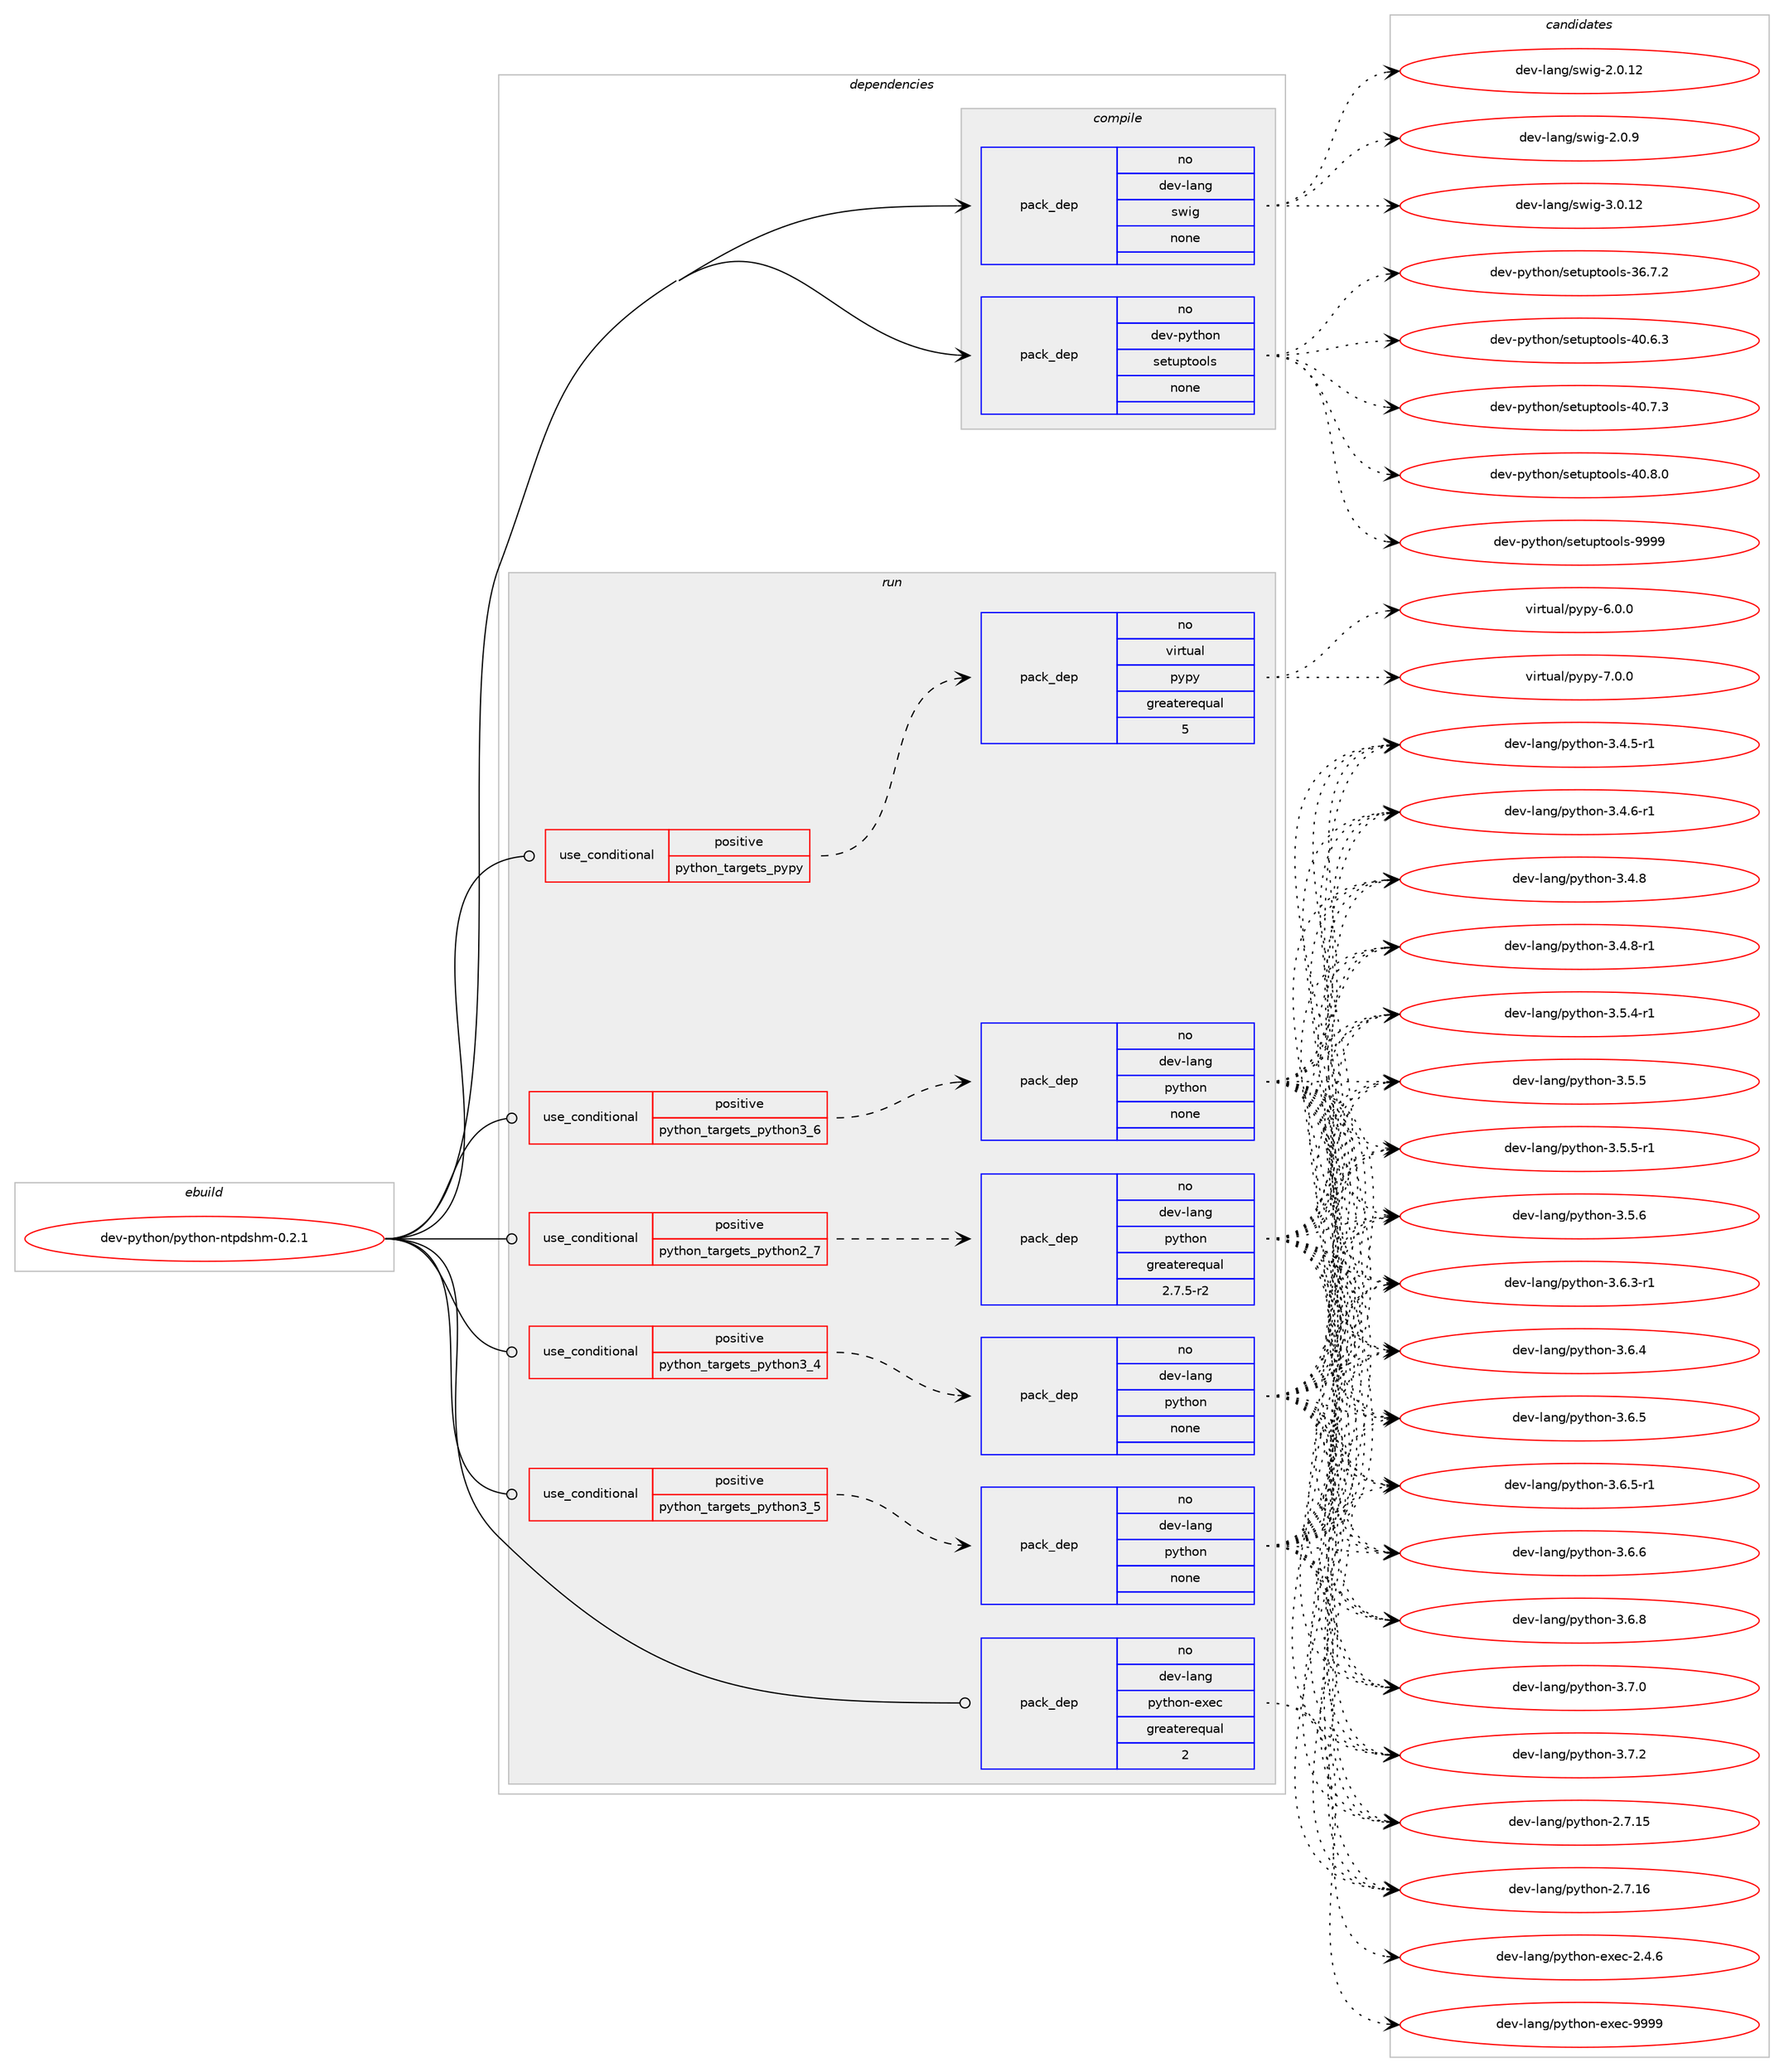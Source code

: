 digraph prolog {

# *************
# Graph options
# *************

newrank=true;
concentrate=true;
compound=true;
graph [rankdir=LR,fontname=Helvetica,fontsize=10,ranksep=1.5];#, ranksep=2.5, nodesep=0.2];
edge  [arrowhead=vee];
node  [fontname=Helvetica,fontsize=10];

# **********
# The ebuild
# **********

subgraph cluster_leftcol {
color=gray;
rank=same;
label=<<i>ebuild</i>>;
id [label="dev-python/python-ntpdshm-0.2.1", color=red, width=4, href="../dev-python/python-ntpdshm-0.2.1.svg"];
}

# ****************
# The dependencies
# ****************

subgraph cluster_midcol {
color=gray;
label=<<i>dependencies</i>>;
subgraph cluster_compile {
fillcolor="#eeeeee";
style=filled;
label=<<i>compile</i>>;
subgraph pack1029936 {
dependency1436223 [label=<<TABLE BORDER="0" CELLBORDER="1" CELLSPACING="0" CELLPADDING="4" WIDTH="220"><TR><TD ROWSPAN="6" CELLPADDING="30">pack_dep</TD></TR><TR><TD WIDTH="110">no</TD></TR><TR><TD>dev-lang</TD></TR><TR><TD>swig</TD></TR><TR><TD>none</TD></TR><TR><TD></TD></TR></TABLE>>, shape=none, color=blue];
}
id:e -> dependency1436223:w [weight=20,style="solid",arrowhead="vee"];
subgraph pack1029937 {
dependency1436224 [label=<<TABLE BORDER="0" CELLBORDER="1" CELLSPACING="0" CELLPADDING="4" WIDTH="220"><TR><TD ROWSPAN="6" CELLPADDING="30">pack_dep</TD></TR><TR><TD WIDTH="110">no</TD></TR><TR><TD>dev-python</TD></TR><TR><TD>setuptools</TD></TR><TR><TD>none</TD></TR><TR><TD></TD></TR></TABLE>>, shape=none, color=blue];
}
id:e -> dependency1436224:w [weight=20,style="solid",arrowhead="vee"];
}
subgraph cluster_compileandrun {
fillcolor="#eeeeee";
style=filled;
label=<<i>compile and run</i>>;
}
subgraph cluster_run {
fillcolor="#eeeeee";
style=filled;
label=<<i>run</i>>;
subgraph cond382933 {
dependency1436225 [label=<<TABLE BORDER="0" CELLBORDER="1" CELLSPACING="0" CELLPADDING="4"><TR><TD ROWSPAN="3" CELLPADDING="10">use_conditional</TD></TR><TR><TD>positive</TD></TR><TR><TD>python_targets_pypy</TD></TR></TABLE>>, shape=none, color=red];
subgraph pack1029938 {
dependency1436226 [label=<<TABLE BORDER="0" CELLBORDER="1" CELLSPACING="0" CELLPADDING="4" WIDTH="220"><TR><TD ROWSPAN="6" CELLPADDING="30">pack_dep</TD></TR><TR><TD WIDTH="110">no</TD></TR><TR><TD>virtual</TD></TR><TR><TD>pypy</TD></TR><TR><TD>greaterequal</TD></TR><TR><TD>5</TD></TR></TABLE>>, shape=none, color=blue];
}
dependency1436225:e -> dependency1436226:w [weight=20,style="dashed",arrowhead="vee"];
}
id:e -> dependency1436225:w [weight=20,style="solid",arrowhead="odot"];
subgraph cond382934 {
dependency1436227 [label=<<TABLE BORDER="0" CELLBORDER="1" CELLSPACING="0" CELLPADDING="4"><TR><TD ROWSPAN="3" CELLPADDING="10">use_conditional</TD></TR><TR><TD>positive</TD></TR><TR><TD>python_targets_python2_7</TD></TR></TABLE>>, shape=none, color=red];
subgraph pack1029939 {
dependency1436228 [label=<<TABLE BORDER="0" CELLBORDER="1" CELLSPACING="0" CELLPADDING="4" WIDTH="220"><TR><TD ROWSPAN="6" CELLPADDING="30">pack_dep</TD></TR><TR><TD WIDTH="110">no</TD></TR><TR><TD>dev-lang</TD></TR><TR><TD>python</TD></TR><TR><TD>greaterequal</TD></TR><TR><TD>2.7.5-r2</TD></TR></TABLE>>, shape=none, color=blue];
}
dependency1436227:e -> dependency1436228:w [weight=20,style="dashed",arrowhead="vee"];
}
id:e -> dependency1436227:w [weight=20,style="solid",arrowhead="odot"];
subgraph cond382935 {
dependency1436229 [label=<<TABLE BORDER="0" CELLBORDER="1" CELLSPACING="0" CELLPADDING="4"><TR><TD ROWSPAN="3" CELLPADDING="10">use_conditional</TD></TR><TR><TD>positive</TD></TR><TR><TD>python_targets_python3_4</TD></TR></TABLE>>, shape=none, color=red];
subgraph pack1029940 {
dependency1436230 [label=<<TABLE BORDER="0" CELLBORDER="1" CELLSPACING="0" CELLPADDING="4" WIDTH="220"><TR><TD ROWSPAN="6" CELLPADDING="30">pack_dep</TD></TR><TR><TD WIDTH="110">no</TD></TR><TR><TD>dev-lang</TD></TR><TR><TD>python</TD></TR><TR><TD>none</TD></TR><TR><TD></TD></TR></TABLE>>, shape=none, color=blue];
}
dependency1436229:e -> dependency1436230:w [weight=20,style="dashed",arrowhead="vee"];
}
id:e -> dependency1436229:w [weight=20,style="solid",arrowhead="odot"];
subgraph cond382936 {
dependency1436231 [label=<<TABLE BORDER="0" CELLBORDER="1" CELLSPACING="0" CELLPADDING="4"><TR><TD ROWSPAN="3" CELLPADDING="10">use_conditional</TD></TR><TR><TD>positive</TD></TR><TR><TD>python_targets_python3_5</TD></TR></TABLE>>, shape=none, color=red];
subgraph pack1029941 {
dependency1436232 [label=<<TABLE BORDER="0" CELLBORDER="1" CELLSPACING="0" CELLPADDING="4" WIDTH="220"><TR><TD ROWSPAN="6" CELLPADDING="30">pack_dep</TD></TR><TR><TD WIDTH="110">no</TD></TR><TR><TD>dev-lang</TD></TR><TR><TD>python</TD></TR><TR><TD>none</TD></TR><TR><TD></TD></TR></TABLE>>, shape=none, color=blue];
}
dependency1436231:e -> dependency1436232:w [weight=20,style="dashed",arrowhead="vee"];
}
id:e -> dependency1436231:w [weight=20,style="solid",arrowhead="odot"];
subgraph cond382937 {
dependency1436233 [label=<<TABLE BORDER="0" CELLBORDER="1" CELLSPACING="0" CELLPADDING="4"><TR><TD ROWSPAN="3" CELLPADDING="10">use_conditional</TD></TR><TR><TD>positive</TD></TR><TR><TD>python_targets_python3_6</TD></TR></TABLE>>, shape=none, color=red];
subgraph pack1029942 {
dependency1436234 [label=<<TABLE BORDER="0" CELLBORDER="1" CELLSPACING="0" CELLPADDING="4" WIDTH="220"><TR><TD ROWSPAN="6" CELLPADDING="30">pack_dep</TD></TR><TR><TD WIDTH="110">no</TD></TR><TR><TD>dev-lang</TD></TR><TR><TD>python</TD></TR><TR><TD>none</TD></TR><TR><TD></TD></TR></TABLE>>, shape=none, color=blue];
}
dependency1436233:e -> dependency1436234:w [weight=20,style="dashed",arrowhead="vee"];
}
id:e -> dependency1436233:w [weight=20,style="solid",arrowhead="odot"];
subgraph pack1029943 {
dependency1436235 [label=<<TABLE BORDER="0" CELLBORDER="1" CELLSPACING="0" CELLPADDING="4" WIDTH="220"><TR><TD ROWSPAN="6" CELLPADDING="30">pack_dep</TD></TR><TR><TD WIDTH="110">no</TD></TR><TR><TD>dev-lang</TD></TR><TR><TD>python-exec</TD></TR><TR><TD>greaterequal</TD></TR><TR><TD>2</TD></TR></TABLE>>, shape=none, color=blue];
}
id:e -> dependency1436235:w [weight=20,style="solid",arrowhead="odot"];
}
}

# **************
# The candidates
# **************

subgraph cluster_choices {
rank=same;
color=gray;
label=<<i>candidates</i>>;

subgraph choice1029936 {
color=black;
nodesep=1;
choice10010111845108971101034711511910510345504648464950 [label="dev-lang/swig-2.0.12", color=red, width=4,href="../dev-lang/swig-2.0.12.svg"];
choice100101118451089711010347115119105103455046484657 [label="dev-lang/swig-2.0.9", color=red, width=4,href="../dev-lang/swig-2.0.9.svg"];
choice10010111845108971101034711511910510345514648464950 [label="dev-lang/swig-3.0.12", color=red, width=4,href="../dev-lang/swig-3.0.12.svg"];
dependency1436223:e -> choice10010111845108971101034711511910510345504648464950:w [style=dotted,weight="100"];
dependency1436223:e -> choice100101118451089711010347115119105103455046484657:w [style=dotted,weight="100"];
dependency1436223:e -> choice10010111845108971101034711511910510345514648464950:w [style=dotted,weight="100"];
}
subgraph choice1029937 {
color=black;
nodesep=1;
choice100101118451121211161041111104711510111611711211611111110811545515446554650 [label="dev-python/setuptools-36.7.2", color=red, width=4,href="../dev-python/setuptools-36.7.2.svg"];
choice100101118451121211161041111104711510111611711211611111110811545524846544651 [label="dev-python/setuptools-40.6.3", color=red, width=4,href="../dev-python/setuptools-40.6.3.svg"];
choice100101118451121211161041111104711510111611711211611111110811545524846554651 [label="dev-python/setuptools-40.7.3", color=red, width=4,href="../dev-python/setuptools-40.7.3.svg"];
choice100101118451121211161041111104711510111611711211611111110811545524846564648 [label="dev-python/setuptools-40.8.0", color=red, width=4,href="../dev-python/setuptools-40.8.0.svg"];
choice10010111845112121116104111110471151011161171121161111111081154557575757 [label="dev-python/setuptools-9999", color=red, width=4,href="../dev-python/setuptools-9999.svg"];
dependency1436224:e -> choice100101118451121211161041111104711510111611711211611111110811545515446554650:w [style=dotted,weight="100"];
dependency1436224:e -> choice100101118451121211161041111104711510111611711211611111110811545524846544651:w [style=dotted,weight="100"];
dependency1436224:e -> choice100101118451121211161041111104711510111611711211611111110811545524846554651:w [style=dotted,weight="100"];
dependency1436224:e -> choice100101118451121211161041111104711510111611711211611111110811545524846564648:w [style=dotted,weight="100"];
dependency1436224:e -> choice10010111845112121116104111110471151011161171121161111111081154557575757:w [style=dotted,weight="100"];
}
subgraph choice1029938 {
color=black;
nodesep=1;
choice1181051141161179710847112121112121455446484648 [label="virtual/pypy-6.0.0", color=red, width=4,href="../virtual/pypy-6.0.0.svg"];
choice1181051141161179710847112121112121455546484648 [label="virtual/pypy-7.0.0", color=red, width=4,href="../virtual/pypy-7.0.0.svg"];
dependency1436226:e -> choice1181051141161179710847112121112121455446484648:w [style=dotted,weight="100"];
dependency1436226:e -> choice1181051141161179710847112121112121455546484648:w [style=dotted,weight="100"];
}
subgraph choice1029939 {
color=black;
nodesep=1;
choice10010111845108971101034711212111610411111045504655464953 [label="dev-lang/python-2.7.15", color=red, width=4,href="../dev-lang/python-2.7.15.svg"];
choice10010111845108971101034711212111610411111045504655464954 [label="dev-lang/python-2.7.16", color=red, width=4,href="../dev-lang/python-2.7.16.svg"];
choice1001011184510897110103471121211161041111104551465246534511449 [label="dev-lang/python-3.4.5-r1", color=red, width=4,href="../dev-lang/python-3.4.5-r1.svg"];
choice1001011184510897110103471121211161041111104551465246544511449 [label="dev-lang/python-3.4.6-r1", color=red, width=4,href="../dev-lang/python-3.4.6-r1.svg"];
choice100101118451089711010347112121116104111110455146524656 [label="dev-lang/python-3.4.8", color=red, width=4,href="../dev-lang/python-3.4.8.svg"];
choice1001011184510897110103471121211161041111104551465246564511449 [label="dev-lang/python-3.4.8-r1", color=red, width=4,href="../dev-lang/python-3.4.8-r1.svg"];
choice1001011184510897110103471121211161041111104551465346524511449 [label="dev-lang/python-3.5.4-r1", color=red, width=4,href="../dev-lang/python-3.5.4-r1.svg"];
choice100101118451089711010347112121116104111110455146534653 [label="dev-lang/python-3.5.5", color=red, width=4,href="../dev-lang/python-3.5.5.svg"];
choice1001011184510897110103471121211161041111104551465346534511449 [label="dev-lang/python-3.5.5-r1", color=red, width=4,href="../dev-lang/python-3.5.5-r1.svg"];
choice100101118451089711010347112121116104111110455146534654 [label="dev-lang/python-3.5.6", color=red, width=4,href="../dev-lang/python-3.5.6.svg"];
choice1001011184510897110103471121211161041111104551465446514511449 [label="dev-lang/python-3.6.3-r1", color=red, width=4,href="../dev-lang/python-3.6.3-r1.svg"];
choice100101118451089711010347112121116104111110455146544652 [label="dev-lang/python-3.6.4", color=red, width=4,href="../dev-lang/python-3.6.4.svg"];
choice100101118451089711010347112121116104111110455146544653 [label="dev-lang/python-3.6.5", color=red, width=4,href="../dev-lang/python-3.6.5.svg"];
choice1001011184510897110103471121211161041111104551465446534511449 [label="dev-lang/python-3.6.5-r1", color=red, width=4,href="../dev-lang/python-3.6.5-r1.svg"];
choice100101118451089711010347112121116104111110455146544654 [label="dev-lang/python-3.6.6", color=red, width=4,href="../dev-lang/python-3.6.6.svg"];
choice100101118451089711010347112121116104111110455146544656 [label="dev-lang/python-3.6.8", color=red, width=4,href="../dev-lang/python-3.6.8.svg"];
choice100101118451089711010347112121116104111110455146554648 [label="dev-lang/python-3.7.0", color=red, width=4,href="../dev-lang/python-3.7.0.svg"];
choice100101118451089711010347112121116104111110455146554650 [label="dev-lang/python-3.7.2", color=red, width=4,href="../dev-lang/python-3.7.2.svg"];
dependency1436228:e -> choice10010111845108971101034711212111610411111045504655464953:w [style=dotted,weight="100"];
dependency1436228:e -> choice10010111845108971101034711212111610411111045504655464954:w [style=dotted,weight="100"];
dependency1436228:e -> choice1001011184510897110103471121211161041111104551465246534511449:w [style=dotted,weight="100"];
dependency1436228:e -> choice1001011184510897110103471121211161041111104551465246544511449:w [style=dotted,weight="100"];
dependency1436228:e -> choice100101118451089711010347112121116104111110455146524656:w [style=dotted,weight="100"];
dependency1436228:e -> choice1001011184510897110103471121211161041111104551465246564511449:w [style=dotted,weight="100"];
dependency1436228:e -> choice1001011184510897110103471121211161041111104551465346524511449:w [style=dotted,weight="100"];
dependency1436228:e -> choice100101118451089711010347112121116104111110455146534653:w [style=dotted,weight="100"];
dependency1436228:e -> choice1001011184510897110103471121211161041111104551465346534511449:w [style=dotted,weight="100"];
dependency1436228:e -> choice100101118451089711010347112121116104111110455146534654:w [style=dotted,weight="100"];
dependency1436228:e -> choice1001011184510897110103471121211161041111104551465446514511449:w [style=dotted,weight="100"];
dependency1436228:e -> choice100101118451089711010347112121116104111110455146544652:w [style=dotted,weight="100"];
dependency1436228:e -> choice100101118451089711010347112121116104111110455146544653:w [style=dotted,weight="100"];
dependency1436228:e -> choice1001011184510897110103471121211161041111104551465446534511449:w [style=dotted,weight="100"];
dependency1436228:e -> choice100101118451089711010347112121116104111110455146544654:w [style=dotted,weight="100"];
dependency1436228:e -> choice100101118451089711010347112121116104111110455146544656:w [style=dotted,weight="100"];
dependency1436228:e -> choice100101118451089711010347112121116104111110455146554648:w [style=dotted,weight="100"];
dependency1436228:e -> choice100101118451089711010347112121116104111110455146554650:w [style=dotted,weight="100"];
}
subgraph choice1029940 {
color=black;
nodesep=1;
choice10010111845108971101034711212111610411111045504655464953 [label="dev-lang/python-2.7.15", color=red, width=4,href="../dev-lang/python-2.7.15.svg"];
choice10010111845108971101034711212111610411111045504655464954 [label="dev-lang/python-2.7.16", color=red, width=4,href="../dev-lang/python-2.7.16.svg"];
choice1001011184510897110103471121211161041111104551465246534511449 [label="dev-lang/python-3.4.5-r1", color=red, width=4,href="../dev-lang/python-3.4.5-r1.svg"];
choice1001011184510897110103471121211161041111104551465246544511449 [label="dev-lang/python-3.4.6-r1", color=red, width=4,href="../dev-lang/python-3.4.6-r1.svg"];
choice100101118451089711010347112121116104111110455146524656 [label="dev-lang/python-3.4.8", color=red, width=4,href="../dev-lang/python-3.4.8.svg"];
choice1001011184510897110103471121211161041111104551465246564511449 [label="dev-lang/python-3.4.8-r1", color=red, width=4,href="../dev-lang/python-3.4.8-r1.svg"];
choice1001011184510897110103471121211161041111104551465346524511449 [label="dev-lang/python-3.5.4-r1", color=red, width=4,href="../dev-lang/python-3.5.4-r1.svg"];
choice100101118451089711010347112121116104111110455146534653 [label="dev-lang/python-3.5.5", color=red, width=4,href="../dev-lang/python-3.5.5.svg"];
choice1001011184510897110103471121211161041111104551465346534511449 [label="dev-lang/python-3.5.5-r1", color=red, width=4,href="../dev-lang/python-3.5.5-r1.svg"];
choice100101118451089711010347112121116104111110455146534654 [label="dev-lang/python-3.5.6", color=red, width=4,href="../dev-lang/python-3.5.6.svg"];
choice1001011184510897110103471121211161041111104551465446514511449 [label="dev-lang/python-3.6.3-r1", color=red, width=4,href="../dev-lang/python-3.6.3-r1.svg"];
choice100101118451089711010347112121116104111110455146544652 [label="dev-lang/python-3.6.4", color=red, width=4,href="../dev-lang/python-3.6.4.svg"];
choice100101118451089711010347112121116104111110455146544653 [label="dev-lang/python-3.6.5", color=red, width=4,href="../dev-lang/python-3.6.5.svg"];
choice1001011184510897110103471121211161041111104551465446534511449 [label="dev-lang/python-3.6.5-r1", color=red, width=4,href="../dev-lang/python-3.6.5-r1.svg"];
choice100101118451089711010347112121116104111110455146544654 [label="dev-lang/python-3.6.6", color=red, width=4,href="../dev-lang/python-3.6.6.svg"];
choice100101118451089711010347112121116104111110455146544656 [label="dev-lang/python-3.6.8", color=red, width=4,href="../dev-lang/python-3.6.8.svg"];
choice100101118451089711010347112121116104111110455146554648 [label="dev-lang/python-3.7.0", color=red, width=4,href="../dev-lang/python-3.7.0.svg"];
choice100101118451089711010347112121116104111110455146554650 [label="dev-lang/python-3.7.2", color=red, width=4,href="../dev-lang/python-3.7.2.svg"];
dependency1436230:e -> choice10010111845108971101034711212111610411111045504655464953:w [style=dotted,weight="100"];
dependency1436230:e -> choice10010111845108971101034711212111610411111045504655464954:w [style=dotted,weight="100"];
dependency1436230:e -> choice1001011184510897110103471121211161041111104551465246534511449:w [style=dotted,weight="100"];
dependency1436230:e -> choice1001011184510897110103471121211161041111104551465246544511449:w [style=dotted,weight="100"];
dependency1436230:e -> choice100101118451089711010347112121116104111110455146524656:w [style=dotted,weight="100"];
dependency1436230:e -> choice1001011184510897110103471121211161041111104551465246564511449:w [style=dotted,weight="100"];
dependency1436230:e -> choice1001011184510897110103471121211161041111104551465346524511449:w [style=dotted,weight="100"];
dependency1436230:e -> choice100101118451089711010347112121116104111110455146534653:w [style=dotted,weight="100"];
dependency1436230:e -> choice1001011184510897110103471121211161041111104551465346534511449:w [style=dotted,weight="100"];
dependency1436230:e -> choice100101118451089711010347112121116104111110455146534654:w [style=dotted,weight="100"];
dependency1436230:e -> choice1001011184510897110103471121211161041111104551465446514511449:w [style=dotted,weight="100"];
dependency1436230:e -> choice100101118451089711010347112121116104111110455146544652:w [style=dotted,weight="100"];
dependency1436230:e -> choice100101118451089711010347112121116104111110455146544653:w [style=dotted,weight="100"];
dependency1436230:e -> choice1001011184510897110103471121211161041111104551465446534511449:w [style=dotted,weight="100"];
dependency1436230:e -> choice100101118451089711010347112121116104111110455146544654:w [style=dotted,weight="100"];
dependency1436230:e -> choice100101118451089711010347112121116104111110455146544656:w [style=dotted,weight="100"];
dependency1436230:e -> choice100101118451089711010347112121116104111110455146554648:w [style=dotted,weight="100"];
dependency1436230:e -> choice100101118451089711010347112121116104111110455146554650:w [style=dotted,weight="100"];
}
subgraph choice1029941 {
color=black;
nodesep=1;
choice10010111845108971101034711212111610411111045504655464953 [label="dev-lang/python-2.7.15", color=red, width=4,href="../dev-lang/python-2.7.15.svg"];
choice10010111845108971101034711212111610411111045504655464954 [label="dev-lang/python-2.7.16", color=red, width=4,href="../dev-lang/python-2.7.16.svg"];
choice1001011184510897110103471121211161041111104551465246534511449 [label="dev-lang/python-3.4.5-r1", color=red, width=4,href="../dev-lang/python-3.4.5-r1.svg"];
choice1001011184510897110103471121211161041111104551465246544511449 [label="dev-lang/python-3.4.6-r1", color=red, width=4,href="../dev-lang/python-3.4.6-r1.svg"];
choice100101118451089711010347112121116104111110455146524656 [label="dev-lang/python-3.4.8", color=red, width=4,href="../dev-lang/python-3.4.8.svg"];
choice1001011184510897110103471121211161041111104551465246564511449 [label="dev-lang/python-3.4.8-r1", color=red, width=4,href="../dev-lang/python-3.4.8-r1.svg"];
choice1001011184510897110103471121211161041111104551465346524511449 [label="dev-lang/python-3.5.4-r1", color=red, width=4,href="../dev-lang/python-3.5.4-r1.svg"];
choice100101118451089711010347112121116104111110455146534653 [label="dev-lang/python-3.5.5", color=red, width=4,href="../dev-lang/python-3.5.5.svg"];
choice1001011184510897110103471121211161041111104551465346534511449 [label="dev-lang/python-3.5.5-r1", color=red, width=4,href="../dev-lang/python-3.5.5-r1.svg"];
choice100101118451089711010347112121116104111110455146534654 [label="dev-lang/python-3.5.6", color=red, width=4,href="../dev-lang/python-3.5.6.svg"];
choice1001011184510897110103471121211161041111104551465446514511449 [label="dev-lang/python-3.6.3-r1", color=red, width=4,href="../dev-lang/python-3.6.3-r1.svg"];
choice100101118451089711010347112121116104111110455146544652 [label="dev-lang/python-3.6.4", color=red, width=4,href="../dev-lang/python-3.6.4.svg"];
choice100101118451089711010347112121116104111110455146544653 [label="dev-lang/python-3.6.5", color=red, width=4,href="../dev-lang/python-3.6.5.svg"];
choice1001011184510897110103471121211161041111104551465446534511449 [label="dev-lang/python-3.6.5-r1", color=red, width=4,href="../dev-lang/python-3.6.5-r1.svg"];
choice100101118451089711010347112121116104111110455146544654 [label="dev-lang/python-3.6.6", color=red, width=4,href="../dev-lang/python-3.6.6.svg"];
choice100101118451089711010347112121116104111110455146544656 [label="dev-lang/python-3.6.8", color=red, width=4,href="../dev-lang/python-3.6.8.svg"];
choice100101118451089711010347112121116104111110455146554648 [label="dev-lang/python-3.7.0", color=red, width=4,href="../dev-lang/python-3.7.0.svg"];
choice100101118451089711010347112121116104111110455146554650 [label="dev-lang/python-3.7.2", color=red, width=4,href="../dev-lang/python-3.7.2.svg"];
dependency1436232:e -> choice10010111845108971101034711212111610411111045504655464953:w [style=dotted,weight="100"];
dependency1436232:e -> choice10010111845108971101034711212111610411111045504655464954:w [style=dotted,weight="100"];
dependency1436232:e -> choice1001011184510897110103471121211161041111104551465246534511449:w [style=dotted,weight="100"];
dependency1436232:e -> choice1001011184510897110103471121211161041111104551465246544511449:w [style=dotted,weight="100"];
dependency1436232:e -> choice100101118451089711010347112121116104111110455146524656:w [style=dotted,weight="100"];
dependency1436232:e -> choice1001011184510897110103471121211161041111104551465246564511449:w [style=dotted,weight="100"];
dependency1436232:e -> choice1001011184510897110103471121211161041111104551465346524511449:w [style=dotted,weight="100"];
dependency1436232:e -> choice100101118451089711010347112121116104111110455146534653:w [style=dotted,weight="100"];
dependency1436232:e -> choice1001011184510897110103471121211161041111104551465346534511449:w [style=dotted,weight="100"];
dependency1436232:e -> choice100101118451089711010347112121116104111110455146534654:w [style=dotted,weight="100"];
dependency1436232:e -> choice1001011184510897110103471121211161041111104551465446514511449:w [style=dotted,weight="100"];
dependency1436232:e -> choice100101118451089711010347112121116104111110455146544652:w [style=dotted,weight="100"];
dependency1436232:e -> choice100101118451089711010347112121116104111110455146544653:w [style=dotted,weight="100"];
dependency1436232:e -> choice1001011184510897110103471121211161041111104551465446534511449:w [style=dotted,weight="100"];
dependency1436232:e -> choice100101118451089711010347112121116104111110455146544654:w [style=dotted,weight="100"];
dependency1436232:e -> choice100101118451089711010347112121116104111110455146544656:w [style=dotted,weight="100"];
dependency1436232:e -> choice100101118451089711010347112121116104111110455146554648:w [style=dotted,weight="100"];
dependency1436232:e -> choice100101118451089711010347112121116104111110455146554650:w [style=dotted,weight="100"];
}
subgraph choice1029942 {
color=black;
nodesep=1;
choice10010111845108971101034711212111610411111045504655464953 [label="dev-lang/python-2.7.15", color=red, width=4,href="../dev-lang/python-2.7.15.svg"];
choice10010111845108971101034711212111610411111045504655464954 [label="dev-lang/python-2.7.16", color=red, width=4,href="../dev-lang/python-2.7.16.svg"];
choice1001011184510897110103471121211161041111104551465246534511449 [label="dev-lang/python-3.4.5-r1", color=red, width=4,href="../dev-lang/python-3.4.5-r1.svg"];
choice1001011184510897110103471121211161041111104551465246544511449 [label="dev-lang/python-3.4.6-r1", color=red, width=4,href="../dev-lang/python-3.4.6-r1.svg"];
choice100101118451089711010347112121116104111110455146524656 [label="dev-lang/python-3.4.8", color=red, width=4,href="../dev-lang/python-3.4.8.svg"];
choice1001011184510897110103471121211161041111104551465246564511449 [label="dev-lang/python-3.4.8-r1", color=red, width=4,href="../dev-lang/python-3.4.8-r1.svg"];
choice1001011184510897110103471121211161041111104551465346524511449 [label="dev-lang/python-3.5.4-r1", color=red, width=4,href="../dev-lang/python-3.5.4-r1.svg"];
choice100101118451089711010347112121116104111110455146534653 [label="dev-lang/python-3.5.5", color=red, width=4,href="../dev-lang/python-3.5.5.svg"];
choice1001011184510897110103471121211161041111104551465346534511449 [label="dev-lang/python-3.5.5-r1", color=red, width=4,href="../dev-lang/python-3.5.5-r1.svg"];
choice100101118451089711010347112121116104111110455146534654 [label="dev-lang/python-3.5.6", color=red, width=4,href="../dev-lang/python-3.5.6.svg"];
choice1001011184510897110103471121211161041111104551465446514511449 [label="dev-lang/python-3.6.3-r1", color=red, width=4,href="../dev-lang/python-3.6.3-r1.svg"];
choice100101118451089711010347112121116104111110455146544652 [label="dev-lang/python-3.6.4", color=red, width=4,href="../dev-lang/python-3.6.4.svg"];
choice100101118451089711010347112121116104111110455146544653 [label="dev-lang/python-3.6.5", color=red, width=4,href="../dev-lang/python-3.6.5.svg"];
choice1001011184510897110103471121211161041111104551465446534511449 [label="dev-lang/python-3.6.5-r1", color=red, width=4,href="../dev-lang/python-3.6.5-r1.svg"];
choice100101118451089711010347112121116104111110455146544654 [label="dev-lang/python-3.6.6", color=red, width=4,href="../dev-lang/python-3.6.6.svg"];
choice100101118451089711010347112121116104111110455146544656 [label="dev-lang/python-3.6.8", color=red, width=4,href="../dev-lang/python-3.6.8.svg"];
choice100101118451089711010347112121116104111110455146554648 [label="dev-lang/python-3.7.0", color=red, width=4,href="../dev-lang/python-3.7.0.svg"];
choice100101118451089711010347112121116104111110455146554650 [label="dev-lang/python-3.7.2", color=red, width=4,href="../dev-lang/python-3.7.2.svg"];
dependency1436234:e -> choice10010111845108971101034711212111610411111045504655464953:w [style=dotted,weight="100"];
dependency1436234:e -> choice10010111845108971101034711212111610411111045504655464954:w [style=dotted,weight="100"];
dependency1436234:e -> choice1001011184510897110103471121211161041111104551465246534511449:w [style=dotted,weight="100"];
dependency1436234:e -> choice1001011184510897110103471121211161041111104551465246544511449:w [style=dotted,weight="100"];
dependency1436234:e -> choice100101118451089711010347112121116104111110455146524656:w [style=dotted,weight="100"];
dependency1436234:e -> choice1001011184510897110103471121211161041111104551465246564511449:w [style=dotted,weight="100"];
dependency1436234:e -> choice1001011184510897110103471121211161041111104551465346524511449:w [style=dotted,weight="100"];
dependency1436234:e -> choice100101118451089711010347112121116104111110455146534653:w [style=dotted,weight="100"];
dependency1436234:e -> choice1001011184510897110103471121211161041111104551465346534511449:w [style=dotted,weight="100"];
dependency1436234:e -> choice100101118451089711010347112121116104111110455146534654:w [style=dotted,weight="100"];
dependency1436234:e -> choice1001011184510897110103471121211161041111104551465446514511449:w [style=dotted,weight="100"];
dependency1436234:e -> choice100101118451089711010347112121116104111110455146544652:w [style=dotted,weight="100"];
dependency1436234:e -> choice100101118451089711010347112121116104111110455146544653:w [style=dotted,weight="100"];
dependency1436234:e -> choice1001011184510897110103471121211161041111104551465446534511449:w [style=dotted,weight="100"];
dependency1436234:e -> choice100101118451089711010347112121116104111110455146544654:w [style=dotted,weight="100"];
dependency1436234:e -> choice100101118451089711010347112121116104111110455146544656:w [style=dotted,weight="100"];
dependency1436234:e -> choice100101118451089711010347112121116104111110455146554648:w [style=dotted,weight="100"];
dependency1436234:e -> choice100101118451089711010347112121116104111110455146554650:w [style=dotted,weight="100"];
}
subgraph choice1029943 {
color=black;
nodesep=1;
choice1001011184510897110103471121211161041111104510112010199455046524654 [label="dev-lang/python-exec-2.4.6", color=red, width=4,href="../dev-lang/python-exec-2.4.6.svg"];
choice10010111845108971101034711212111610411111045101120101994557575757 [label="dev-lang/python-exec-9999", color=red, width=4,href="../dev-lang/python-exec-9999.svg"];
dependency1436235:e -> choice1001011184510897110103471121211161041111104510112010199455046524654:w [style=dotted,weight="100"];
dependency1436235:e -> choice10010111845108971101034711212111610411111045101120101994557575757:w [style=dotted,weight="100"];
}
}

}
